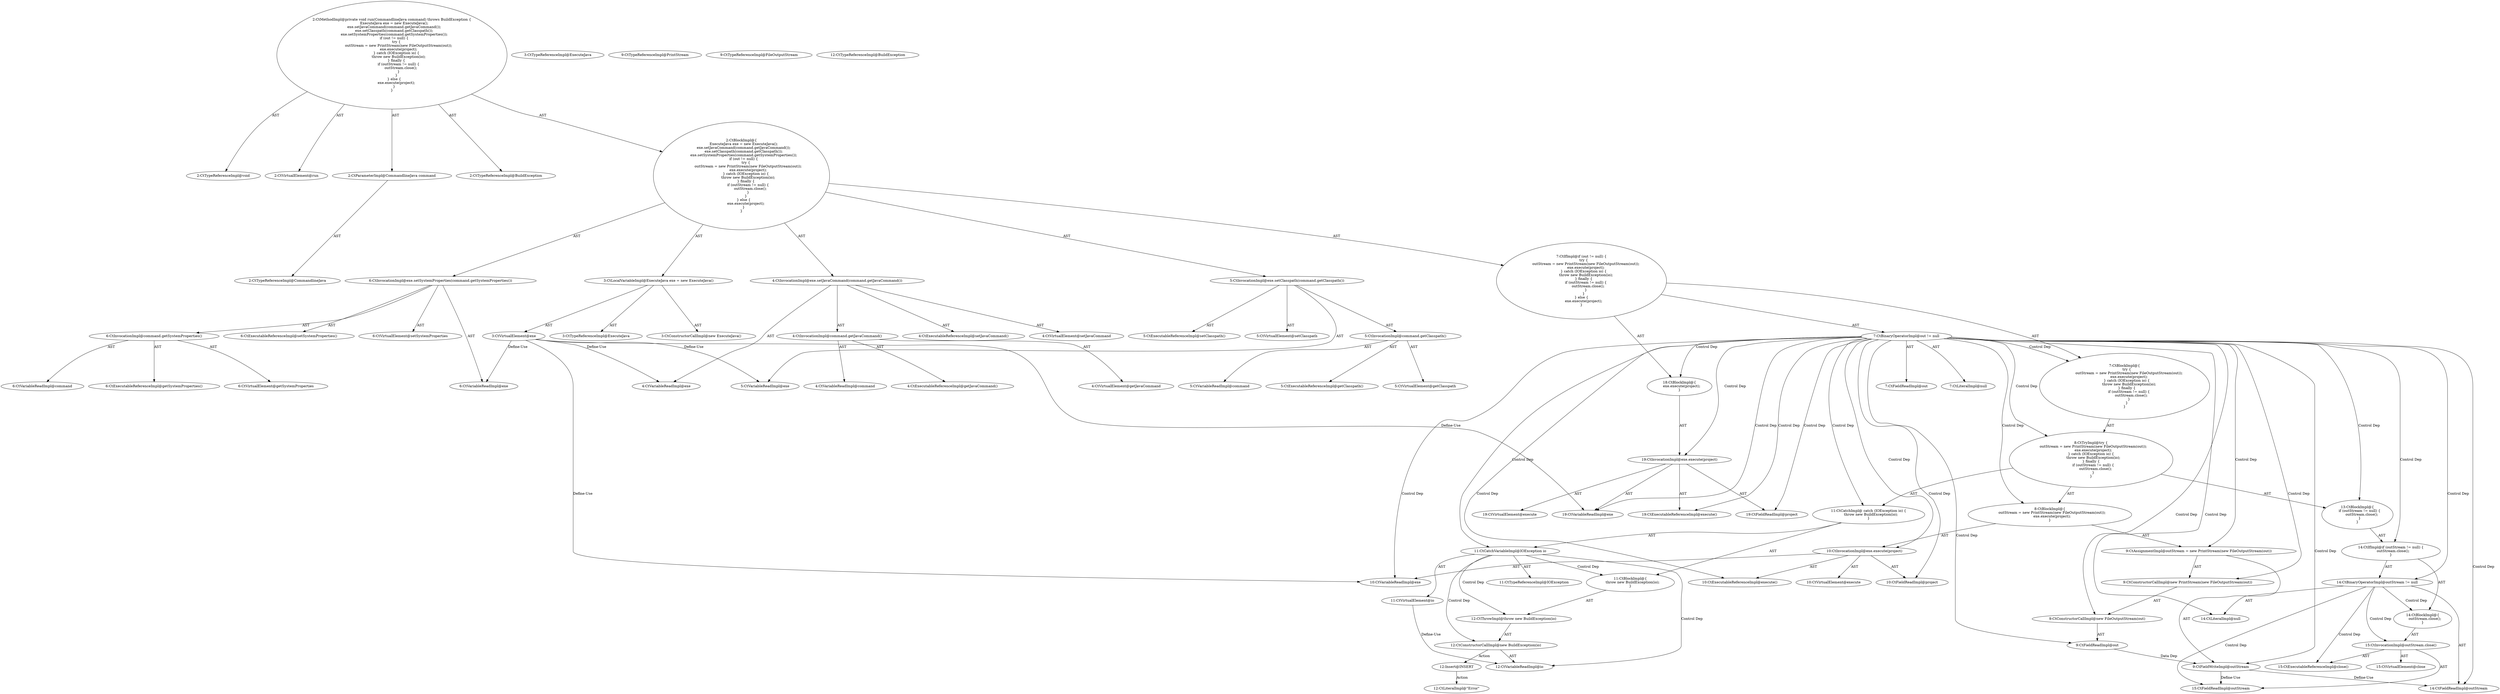 digraph "run#?,CommandlineJava" {
0 [label="2:CtTypeReferenceImpl@void" shape=ellipse]
1 [label="2:CtVirtualElement@run" shape=ellipse]
2 [label="2:CtParameterImpl@CommandlineJava command" shape=ellipse]
3 [label="2:CtTypeReferenceImpl@CommandlineJava" shape=ellipse]
4 [label="2:CtTypeReferenceImpl@BuildException" shape=ellipse]
5 [label="3:CtTypeReferenceImpl@ExecuteJava" shape=ellipse]
6 [label="3:CtTypeReferenceImpl@ExecuteJava" shape=ellipse]
7 [label="3:CtConstructorCallImpl@new ExecuteJava()" shape=ellipse]
8 [label="3:CtVirtualElement@exe" shape=ellipse]
9 [label="3:CtLocalVariableImpl@ExecuteJava exe = new ExecuteJava()" shape=ellipse]
10 [label="4:CtExecutableReferenceImpl@setJavaCommand()" shape=ellipse]
11 [label="4:CtVirtualElement@setJavaCommand" shape=ellipse]
12 [label="4:CtVariableReadImpl@exe" shape=ellipse]
13 [label="4:CtExecutableReferenceImpl@getJavaCommand()" shape=ellipse]
14 [label="4:CtVirtualElement@getJavaCommand" shape=ellipse]
15 [label="4:CtVariableReadImpl@command" shape=ellipse]
16 [label="4:CtInvocationImpl@command.getJavaCommand()" shape=ellipse]
17 [label="4:CtInvocationImpl@exe.setJavaCommand(command.getJavaCommand())" shape=ellipse]
18 [label="5:CtExecutableReferenceImpl@setClasspath()" shape=ellipse]
19 [label="5:CtVirtualElement@setClasspath" shape=ellipse]
20 [label="5:CtVariableReadImpl@exe" shape=ellipse]
21 [label="5:CtExecutableReferenceImpl@getClasspath()" shape=ellipse]
22 [label="5:CtVirtualElement@getClasspath" shape=ellipse]
23 [label="5:CtVariableReadImpl@command" shape=ellipse]
24 [label="5:CtInvocationImpl@command.getClasspath()" shape=ellipse]
25 [label="5:CtInvocationImpl@exe.setClasspath(command.getClasspath())" shape=ellipse]
26 [label="6:CtExecutableReferenceImpl@setSystemProperties()" shape=ellipse]
27 [label="6:CtVirtualElement@setSystemProperties" shape=ellipse]
28 [label="6:CtVariableReadImpl@exe" shape=ellipse]
29 [label="6:CtExecutableReferenceImpl@getSystemProperties()" shape=ellipse]
30 [label="6:CtVirtualElement@getSystemProperties" shape=ellipse]
31 [label="6:CtVariableReadImpl@command" shape=ellipse]
32 [label="6:CtInvocationImpl@command.getSystemProperties()" shape=ellipse]
33 [label="6:CtInvocationImpl@exe.setSystemProperties(command.getSystemProperties())" shape=ellipse]
34 [label="7:CtFieldReadImpl@out" shape=ellipse]
35 [label="7:CtLiteralImpl@null" shape=ellipse]
36 [label="7:CtBinaryOperatorImpl@out != null" shape=ellipse]
37 [label="9:CtFieldWriteImpl@outStream" shape=ellipse]
38 [label="9:CtTypeReferenceImpl@PrintStream" shape=ellipse]
39 [label="9:CtTypeReferenceImpl@FileOutputStream" shape=ellipse]
40 [label="9:CtFieldReadImpl@out" shape=ellipse]
41 [label="9:CtConstructorCallImpl@new FileOutputStream(out)" shape=ellipse]
42 [label="9:CtConstructorCallImpl@new PrintStream(new FileOutputStream(out))" shape=ellipse]
43 [label="9:CtAssignmentImpl@outStream = new PrintStream(new FileOutputStream(out))" shape=ellipse]
44 [label="10:CtExecutableReferenceImpl@execute()" shape=ellipse]
45 [label="10:CtVirtualElement@execute" shape=ellipse]
46 [label="10:CtVariableReadImpl@exe" shape=ellipse]
47 [label="10:CtFieldReadImpl@project" shape=ellipse]
48 [label="10:CtInvocationImpl@exe.execute(project)" shape=ellipse]
49 [label="8:CtBlockImpl@\{
    outStream = new PrintStream(new FileOutputStream(out));
    exe.execute(project);
\}" shape=ellipse]
50 [label="11:CtVirtualElement@io" shape=ellipse]
51 [label="11:CtTypeReferenceImpl@IOException" shape=ellipse]
52 [label="11:CtCatchVariableImpl@IOException io" shape=ellipse]
53 [label="12:CtTypeReferenceImpl@BuildException" shape=ellipse]
54 [label="12:CtVariableReadImpl@io" shape=ellipse]
55 [label="12:CtConstructorCallImpl@new BuildException(io)" shape=ellipse]
56 [label="12:CtThrowImpl@throw new BuildException(io)" shape=ellipse]
57 [label="11:CtBlockImpl@\{
    throw new BuildException(io);
\}" shape=ellipse]
58 [label="11:CtCatchImpl@ catch (IOException io) \{
    throw new BuildException(io);
\}" shape=ellipse]
59 [label="14:CtFieldReadImpl@outStream" shape=ellipse]
60 [label="14:CtLiteralImpl@null" shape=ellipse]
61 [label="14:CtBinaryOperatorImpl@outStream != null" shape=ellipse]
62 [label="15:CtExecutableReferenceImpl@close()" shape=ellipse]
63 [label="15:CtVirtualElement@close" shape=ellipse]
64 [label="15:CtFieldReadImpl@outStream" shape=ellipse]
65 [label="15:CtInvocationImpl@outStream.close()" shape=ellipse]
66 [label="14:CtBlockImpl@\{
    outStream.close();
\}" shape=ellipse]
67 [label="14:CtIfImpl@if (outStream != null) \{
    outStream.close();
\}" shape=ellipse]
68 [label="13:CtBlockImpl@\{
    if (outStream != null) \{
        outStream.close();
    \}
\}" shape=ellipse]
69 [label="8:CtTryImpl@try \{
    outStream = new PrintStream(new FileOutputStream(out));
    exe.execute(project);
\} catch (IOException io) \{
    throw new BuildException(io);
\} finally \{
    if (outStream != null) \{
        outStream.close();
    \}
\}" shape=ellipse]
70 [label="7:CtBlockImpl@\{
    try \{
        outStream = new PrintStream(new FileOutputStream(out));
        exe.execute(project);
    \} catch (IOException io) \{
        throw new BuildException(io);
    \} finally \{
        if (outStream != null) \{
            outStream.close();
        \}
    \}
\}" shape=ellipse]
71 [label="19:CtExecutableReferenceImpl@execute()" shape=ellipse]
72 [label="19:CtVirtualElement@execute" shape=ellipse]
73 [label="19:CtVariableReadImpl@exe" shape=ellipse]
74 [label="19:CtFieldReadImpl@project" shape=ellipse]
75 [label="19:CtInvocationImpl@exe.execute(project)" shape=ellipse]
76 [label="18:CtBlockImpl@\{
    exe.execute(project);
\}" shape=ellipse]
77 [label="7:CtIfImpl@if (out != null) \{
    try \{
        outStream = new PrintStream(new FileOutputStream(out));
        exe.execute(project);
    \} catch (IOException io) \{
        throw new BuildException(io);
    \} finally \{
        if (outStream != null) \{
            outStream.close();
        \}
    \}
\} else \{
    exe.execute(project);
\}" shape=ellipse]
78 [label="2:CtBlockImpl@\{
    ExecuteJava exe = new ExecuteJava();
    exe.setJavaCommand(command.getJavaCommand());
    exe.setClasspath(command.getClasspath());
    exe.setSystemProperties(command.getSystemProperties());
    if (out != null) \{
        try \{
            outStream = new PrintStream(new FileOutputStream(out));
            exe.execute(project);
        \} catch (IOException io) \{
            throw new BuildException(io);
        \} finally \{
            if (outStream != null) \{
                outStream.close();
            \}
        \}
    \} else \{
        exe.execute(project);
    \}
\}" shape=ellipse]
79 [label="2:CtMethodImpl@private void run(CommandlineJava command) throws BuildException \{
    ExecuteJava exe = new ExecuteJava();
    exe.setJavaCommand(command.getJavaCommand());
    exe.setClasspath(command.getClasspath());
    exe.setSystemProperties(command.getSystemProperties());
    if (out != null) \{
        try \{
            outStream = new PrintStream(new FileOutputStream(out));
            exe.execute(project);
        \} catch (IOException io) \{
            throw new BuildException(io);
        \} finally \{
            if (outStream != null) \{
                outStream.close();
            \}
        \}
    \} else \{
        exe.execute(project);
    \}
\}" shape=ellipse]
80 [label="12:Insert@INSERT" shape=ellipse]
81 [label="12:CtLiteralImpl@\"Error\"" shape=ellipse]
2 -> 3 [label="AST"];
8 -> 12 [label="Define-Use"];
8 -> 20 [label="Define-Use"];
8 -> 28 [label="Define-Use"];
8 -> 46 [label="Define-Use"];
8 -> 73 [label="Define-Use"];
9 -> 8 [label="AST"];
9 -> 5 [label="AST"];
9 -> 7 [label="AST"];
16 -> 14 [label="AST"];
16 -> 15 [label="AST"];
16 -> 13 [label="AST"];
17 -> 11 [label="AST"];
17 -> 12 [label="AST"];
17 -> 10 [label="AST"];
17 -> 16 [label="AST"];
24 -> 22 [label="AST"];
24 -> 23 [label="AST"];
24 -> 21 [label="AST"];
25 -> 19 [label="AST"];
25 -> 20 [label="AST"];
25 -> 18 [label="AST"];
25 -> 24 [label="AST"];
32 -> 30 [label="AST"];
32 -> 31 [label="AST"];
32 -> 29 [label="AST"];
33 -> 27 [label="AST"];
33 -> 28 [label="AST"];
33 -> 26 [label="AST"];
33 -> 32 [label="AST"];
36 -> 34 [label="AST"];
36 -> 35 [label="AST"];
36 -> 70 [label="Control Dep"];
36 -> 69 [label="Control Dep"];
36 -> 49 [label="Control Dep"];
36 -> 43 [label="Control Dep"];
36 -> 37 [label="Control Dep"];
36 -> 42 [label="Control Dep"];
36 -> 41 [label="Control Dep"];
36 -> 40 [label="Control Dep"];
36 -> 48 [label="Control Dep"];
36 -> 44 [label="Control Dep"];
36 -> 46 [label="Control Dep"];
36 -> 47 [label="Control Dep"];
36 -> 58 [label="Control Dep"];
36 -> 52 [label="Control Dep"];
36 -> 68 [label="Control Dep"];
36 -> 67 [label="Control Dep"];
36 -> 61 [label="Control Dep"];
36 -> 59 [label="Control Dep"];
36 -> 60 [label="Control Dep"];
36 -> 76 [label="Control Dep"];
36 -> 75 [label="Control Dep"];
36 -> 71 [label="Control Dep"];
36 -> 73 [label="Control Dep"];
36 -> 74 [label="Control Dep"];
37 -> 59 [label="Define-Use"];
37 -> 64 [label="Define-Use"];
40 -> 37 [label="Data Dep"];
41 -> 40 [label="AST"];
42 -> 41 [label="AST"];
43 -> 37 [label="AST"];
43 -> 42 [label="AST"];
48 -> 45 [label="AST"];
48 -> 46 [label="AST"];
48 -> 44 [label="AST"];
48 -> 47 [label="AST"];
49 -> 43 [label="AST"];
49 -> 48 [label="AST"];
50 -> 54 [label="Define-Use"];
52 -> 50 [label="AST"];
52 -> 51 [label="AST"];
52 -> 57 [label="Control Dep"];
52 -> 56 [label="Control Dep"];
52 -> 55 [label="Control Dep"];
52 -> 54 [label="Control Dep"];
55 -> 54 [label="AST"];
55 -> 80 [label="Action"];
56 -> 55 [label="AST"];
57 -> 56 [label="AST"];
58 -> 52 [label="AST"];
58 -> 57 [label="AST"];
61 -> 59 [label="AST"];
61 -> 60 [label="AST"];
61 -> 66 [label="Control Dep"];
61 -> 65 [label="Control Dep"];
61 -> 62 [label="Control Dep"];
61 -> 64 [label="Control Dep"];
65 -> 63 [label="AST"];
65 -> 64 [label="AST"];
65 -> 62 [label="AST"];
66 -> 65 [label="AST"];
67 -> 61 [label="AST"];
67 -> 66 [label="AST"];
68 -> 67 [label="AST"];
69 -> 49 [label="AST"];
69 -> 58 [label="AST"];
69 -> 68 [label="AST"];
70 -> 69 [label="AST"];
75 -> 72 [label="AST"];
75 -> 73 [label="AST"];
75 -> 71 [label="AST"];
75 -> 74 [label="AST"];
76 -> 75 [label="AST"];
77 -> 36 [label="AST"];
77 -> 70 [label="AST"];
77 -> 76 [label="AST"];
78 -> 9 [label="AST"];
78 -> 17 [label="AST"];
78 -> 25 [label="AST"];
78 -> 33 [label="AST"];
78 -> 77 [label="AST"];
79 -> 1 [label="AST"];
79 -> 0 [label="AST"];
79 -> 2 [label="AST"];
79 -> 4 [label="AST"];
79 -> 78 [label="AST"];
80 -> 81 [label="Action"];
}